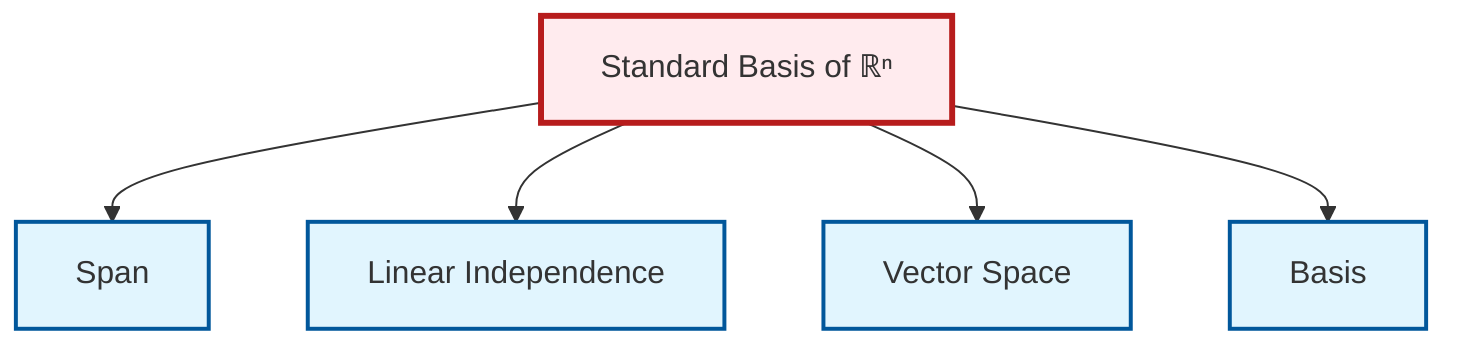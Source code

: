 graph TD
    classDef definition fill:#e1f5fe,stroke:#01579b,stroke-width:2px
    classDef theorem fill:#f3e5f5,stroke:#4a148c,stroke-width:2px
    classDef axiom fill:#fff3e0,stroke:#e65100,stroke-width:2px
    classDef example fill:#e8f5e9,stroke:#1b5e20,stroke-width:2px
    classDef current fill:#ffebee,stroke:#b71c1c,stroke-width:3px
    def-linear-independence["Linear Independence"]:::definition
    def-vector-space["Vector Space"]:::definition
    def-span["Span"]:::definition
    def-basis["Basis"]:::definition
    ex-standard-basis-rn["Standard Basis of ℝⁿ"]:::example
    ex-standard-basis-rn --> def-span
    ex-standard-basis-rn --> def-linear-independence
    ex-standard-basis-rn --> def-vector-space
    ex-standard-basis-rn --> def-basis
    class ex-standard-basis-rn current